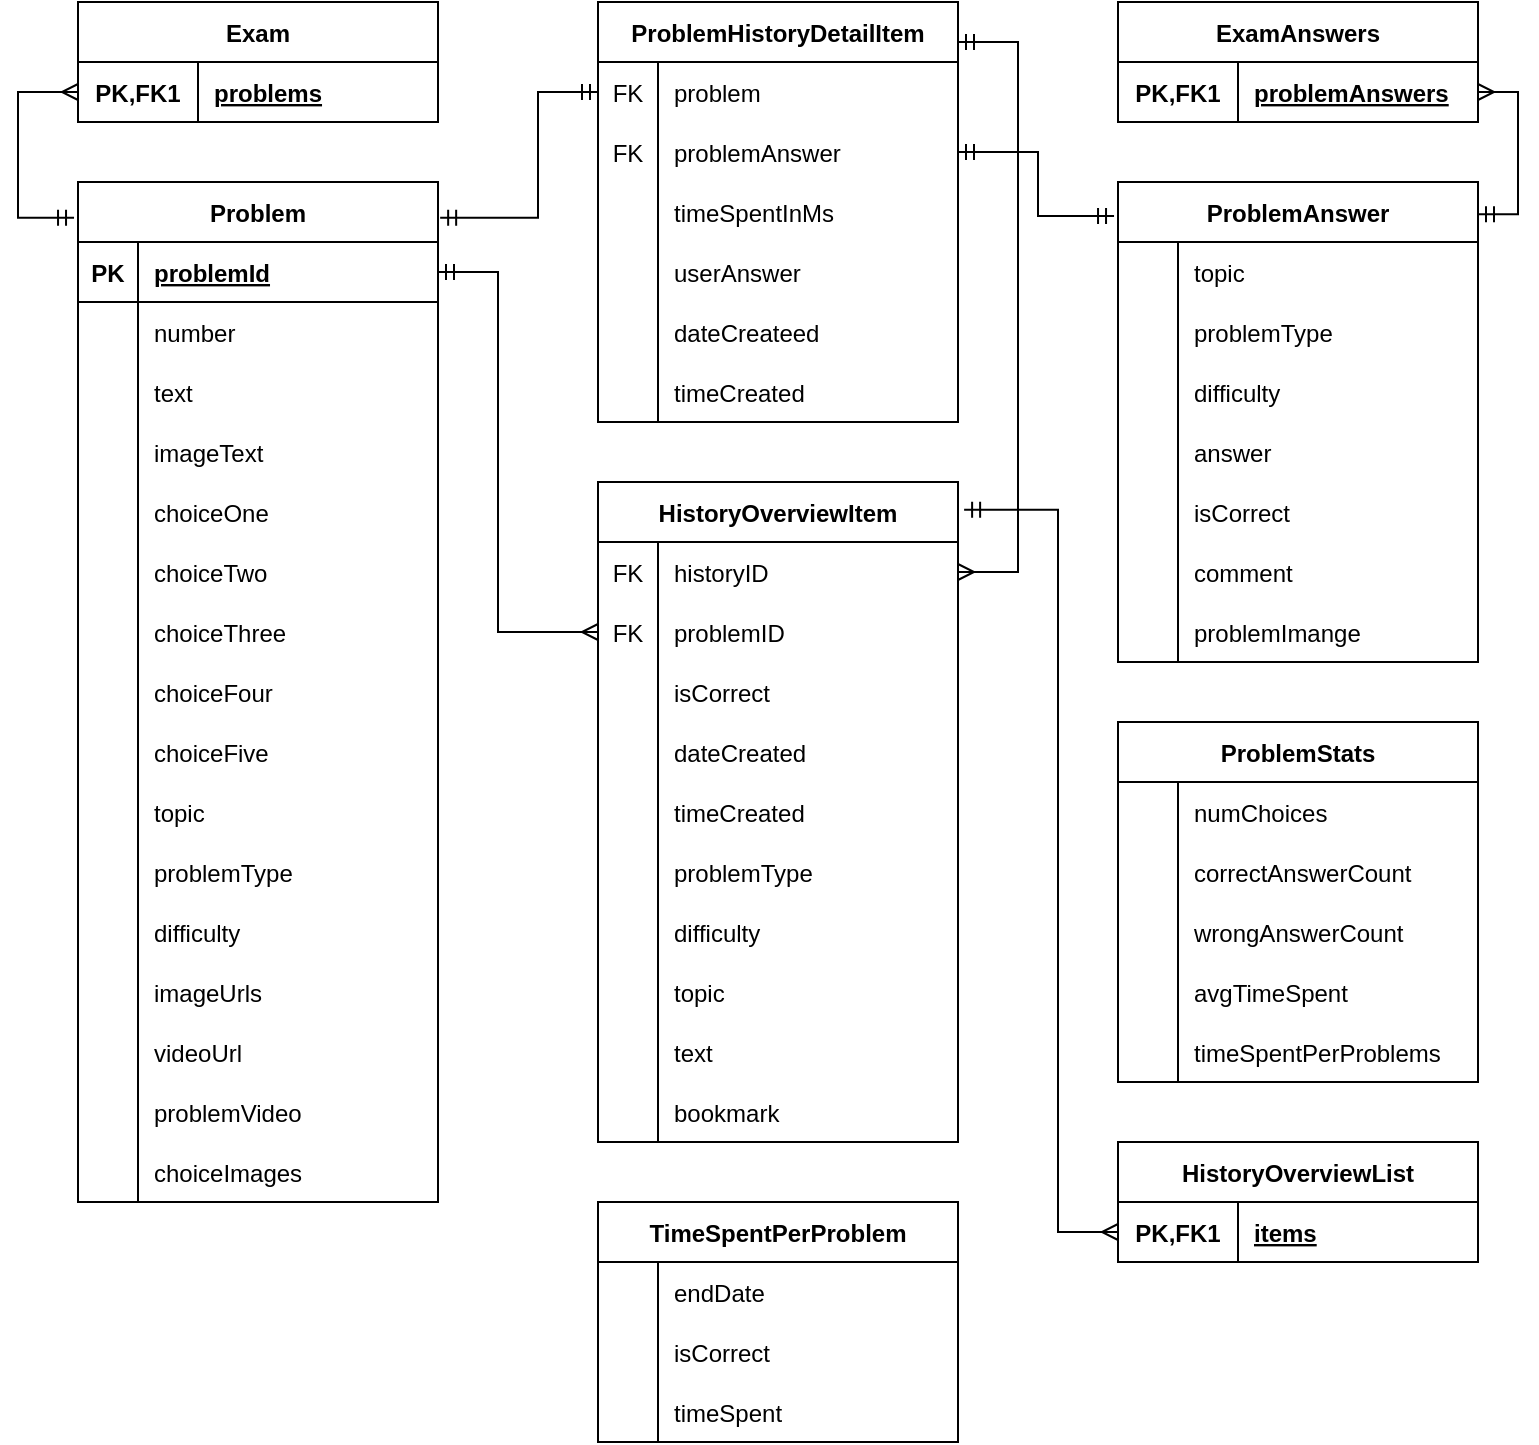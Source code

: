 <mxfile version="20.7.4" type="github">
  <diagram id="WOfIMTor4ZnUKh2xCmp5" name="Page-1">
    <mxGraphModel dx="1434" dy="756" grid="1" gridSize="10" guides="1" tooltips="1" connect="1" arrows="1" fold="1" page="1" pageScale="1" pageWidth="827" pageHeight="1169" math="0" shadow="0">
      <root>
        <mxCell id="0" />
        <mxCell id="1" parent="0" />
        <mxCell id="LJ4x85gsKZ-fCRlQnadV-43" value="Problem" style="shape=table;startSize=30;container=1;collapsible=1;childLayout=tableLayout;fixedRows=1;rowLines=0;fontStyle=1;align=center;resizeLast=1;" parent="1" vertex="1">
          <mxGeometry x="400" y="190" width="180" height="510" as="geometry" />
        </mxCell>
        <mxCell id="LJ4x85gsKZ-fCRlQnadV-44" value="" style="shape=tableRow;horizontal=0;startSize=0;swimlaneHead=0;swimlaneBody=0;fillColor=none;collapsible=0;dropTarget=0;points=[[0,0.5],[1,0.5]];portConstraint=eastwest;top=0;left=0;right=0;bottom=1;" parent="LJ4x85gsKZ-fCRlQnadV-43" vertex="1">
          <mxGeometry y="30" width="180" height="30" as="geometry" />
        </mxCell>
        <mxCell id="LJ4x85gsKZ-fCRlQnadV-45" value="PK" style="shape=partialRectangle;connectable=0;fillColor=none;top=0;left=0;bottom=0;right=0;fontStyle=1;overflow=hidden;" parent="LJ4x85gsKZ-fCRlQnadV-44" vertex="1">
          <mxGeometry width="30" height="30" as="geometry">
            <mxRectangle width="30" height="30" as="alternateBounds" />
          </mxGeometry>
        </mxCell>
        <mxCell id="LJ4x85gsKZ-fCRlQnadV-46" value="problemId" style="shape=partialRectangle;connectable=0;fillColor=none;top=0;left=0;bottom=0;right=0;align=left;spacingLeft=6;fontStyle=5;overflow=hidden;" parent="LJ4x85gsKZ-fCRlQnadV-44" vertex="1">
          <mxGeometry x="30" width="150" height="30" as="geometry">
            <mxRectangle width="150" height="30" as="alternateBounds" />
          </mxGeometry>
        </mxCell>
        <mxCell id="LJ4x85gsKZ-fCRlQnadV-47" value="" style="shape=tableRow;horizontal=0;startSize=0;swimlaneHead=0;swimlaneBody=0;fillColor=none;collapsible=0;dropTarget=0;points=[[0,0.5],[1,0.5]];portConstraint=eastwest;top=0;left=0;right=0;bottom=0;" parent="LJ4x85gsKZ-fCRlQnadV-43" vertex="1">
          <mxGeometry y="60" width="180" height="30" as="geometry" />
        </mxCell>
        <mxCell id="LJ4x85gsKZ-fCRlQnadV-48" value="" style="shape=partialRectangle;connectable=0;fillColor=none;top=0;left=0;bottom=0;right=0;editable=1;overflow=hidden;" parent="LJ4x85gsKZ-fCRlQnadV-47" vertex="1">
          <mxGeometry width="30" height="30" as="geometry">
            <mxRectangle width="30" height="30" as="alternateBounds" />
          </mxGeometry>
        </mxCell>
        <mxCell id="LJ4x85gsKZ-fCRlQnadV-49" value="number" style="shape=partialRectangle;connectable=0;fillColor=none;top=0;left=0;bottom=0;right=0;align=left;spacingLeft=6;overflow=hidden;" parent="LJ4x85gsKZ-fCRlQnadV-47" vertex="1">
          <mxGeometry x="30" width="150" height="30" as="geometry">
            <mxRectangle width="150" height="30" as="alternateBounds" />
          </mxGeometry>
        </mxCell>
        <mxCell id="LJ4x85gsKZ-fCRlQnadV-50" value="" style="shape=tableRow;horizontal=0;startSize=0;swimlaneHead=0;swimlaneBody=0;fillColor=none;collapsible=0;dropTarget=0;points=[[0,0.5],[1,0.5]];portConstraint=eastwest;top=0;left=0;right=0;bottom=0;" parent="LJ4x85gsKZ-fCRlQnadV-43" vertex="1">
          <mxGeometry y="90" width="180" height="30" as="geometry" />
        </mxCell>
        <mxCell id="LJ4x85gsKZ-fCRlQnadV-51" value="" style="shape=partialRectangle;connectable=0;fillColor=none;top=0;left=0;bottom=0;right=0;editable=1;overflow=hidden;" parent="LJ4x85gsKZ-fCRlQnadV-50" vertex="1">
          <mxGeometry width="30" height="30" as="geometry">
            <mxRectangle width="30" height="30" as="alternateBounds" />
          </mxGeometry>
        </mxCell>
        <mxCell id="LJ4x85gsKZ-fCRlQnadV-52" value="text" style="shape=partialRectangle;connectable=0;fillColor=none;top=0;left=0;bottom=0;right=0;align=left;spacingLeft=6;overflow=hidden;" parent="LJ4x85gsKZ-fCRlQnadV-50" vertex="1">
          <mxGeometry x="30" width="150" height="30" as="geometry">
            <mxRectangle width="150" height="30" as="alternateBounds" />
          </mxGeometry>
        </mxCell>
        <mxCell id="LJ4x85gsKZ-fCRlQnadV-53" value="" style="shape=tableRow;horizontal=0;startSize=0;swimlaneHead=0;swimlaneBody=0;fillColor=none;collapsible=0;dropTarget=0;points=[[0,0.5],[1,0.5]];portConstraint=eastwest;top=0;left=0;right=0;bottom=0;" parent="LJ4x85gsKZ-fCRlQnadV-43" vertex="1">
          <mxGeometry y="120" width="180" height="30" as="geometry" />
        </mxCell>
        <mxCell id="LJ4x85gsKZ-fCRlQnadV-54" value="" style="shape=partialRectangle;connectable=0;fillColor=none;top=0;left=0;bottom=0;right=0;editable=1;overflow=hidden;" parent="LJ4x85gsKZ-fCRlQnadV-53" vertex="1">
          <mxGeometry width="30" height="30" as="geometry">
            <mxRectangle width="30" height="30" as="alternateBounds" />
          </mxGeometry>
        </mxCell>
        <mxCell id="LJ4x85gsKZ-fCRlQnadV-55" value="imageText" style="shape=partialRectangle;connectable=0;fillColor=none;top=0;left=0;bottom=0;right=0;align=left;spacingLeft=6;overflow=hidden;" parent="LJ4x85gsKZ-fCRlQnadV-53" vertex="1">
          <mxGeometry x="30" width="150" height="30" as="geometry">
            <mxRectangle width="150" height="30" as="alternateBounds" />
          </mxGeometry>
        </mxCell>
        <mxCell id="LJ4x85gsKZ-fCRlQnadV-56" value="" style="shape=tableRow;horizontal=0;startSize=0;swimlaneHead=0;swimlaneBody=0;fillColor=none;collapsible=0;dropTarget=0;points=[[0,0.5],[1,0.5]];portConstraint=eastwest;top=0;left=0;right=0;bottom=0;" parent="LJ4x85gsKZ-fCRlQnadV-43" vertex="1">
          <mxGeometry y="150" width="180" height="30" as="geometry" />
        </mxCell>
        <mxCell id="LJ4x85gsKZ-fCRlQnadV-57" value="" style="shape=partialRectangle;connectable=0;fillColor=none;top=0;left=0;bottom=0;right=0;editable=1;overflow=hidden;" parent="LJ4x85gsKZ-fCRlQnadV-56" vertex="1">
          <mxGeometry width="30" height="30" as="geometry">
            <mxRectangle width="30" height="30" as="alternateBounds" />
          </mxGeometry>
        </mxCell>
        <mxCell id="LJ4x85gsKZ-fCRlQnadV-58" value="choiceOne" style="shape=partialRectangle;connectable=0;fillColor=none;top=0;left=0;bottom=0;right=0;align=left;spacingLeft=6;overflow=hidden;" parent="LJ4x85gsKZ-fCRlQnadV-56" vertex="1">
          <mxGeometry x="30" width="150" height="30" as="geometry">
            <mxRectangle width="150" height="30" as="alternateBounds" />
          </mxGeometry>
        </mxCell>
        <mxCell id="LJ4x85gsKZ-fCRlQnadV-59" value="" style="shape=tableRow;horizontal=0;startSize=0;swimlaneHead=0;swimlaneBody=0;fillColor=none;collapsible=0;dropTarget=0;points=[[0,0.5],[1,0.5]];portConstraint=eastwest;top=0;left=0;right=0;bottom=0;" parent="LJ4x85gsKZ-fCRlQnadV-43" vertex="1">
          <mxGeometry y="180" width="180" height="30" as="geometry" />
        </mxCell>
        <mxCell id="LJ4x85gsKZ-fCRlQnadV-60" value="" style="shape=partialRectangle;connectable=0;fillColor=none;top=0;left=0;bottom=0;right=0;editable=1;overflow=hidden;" parent="LJ4x85gsKZ-fCRlQnadV-59" vertex="1">
          <mxGeometry width="30" height="30" as="geometry">
            <mxRectangle width="30" height="30" as="alternateBounds" />
          </mxGeometry>
        </mxCell>
        <mxCell id="LJ4x85gsKZ-fCRlQnadV-61" value="choiceTwo" style="shape=partialRectangle;connectable=0;fillColor=none;top=0;left=0;bottom=0;right=0;align=left;spacingLeft=6;overflow=hidden;" parent="LJ4x85gsKZ-fCRlQnadV-59" vertex="1">
          <mxGeometry x="30" width="150" height="30" as="geometry">
            <mxRectangle width="150" height="30" as="alternateBounds" />
          </mxGeometry>
        </mxCell>
        <mxCell id="LJ4x85gsKZ-fCRlQnadV-62" value="" style="shape=tableRow;horizontal=0;startSize=0;swimlaneHead=0;swimlaneBody=0;fillColor=none;collapsible=0;dropTarget=0;points=[[0,0.5],[1,0.5]];portConstraint=eastwest;top=0;left=0;right=0;bottom=0;" parent="LJ4x85gsKZ-fCRlQnadV-43" vertex="1">
          <mxGeometry y="210" width="180" height="30" as="geometry" />
        </mxCell>
        <mxCell id="LJ4x85gsKZ-fCRlQnadV-63" value="" style="shape=partialRectangle;connectable=0;fillColor=none;top=0;left=0;bottom=0;right=0;editable=1;overflow=hidden;" parent="LJ4x85gsKZ-fCRlQnadV-62" vertex="1">
          <mxGeometry width="30" height="30" as="geometry">
            <mxRectangle width="30" height="30" as="alternateBounds" />
          </mxGeometry>
        </mxCell>
        <mxCell id="LJ4x85gsKZ-fCRlQnadV-64" value="choiceThree" style="shape=partialRectangle;connectable=0;fillColor=none;top=0;left=0;bottom=0;right=0;align=left;spacingLeft=6;overflow=hidden;" parent="LJ4x85gsKZ-fCRlQnadV-62" vertex="1">
          <mxGeometry x="30" width="150" height="30" as="geometry">
            <mxRectangle width="150" height="30" as="alternateBounds" />
          </mxGeometry>
        </mxCell>
        <mxCell id="LJ4x85gsKZ-fCRlQnadV-65" value="" style="shape=tableRow;horizontal=0;startSize=0;swimlaneHead=0;swimlaneBody=0;fillColor=none;collapsible=0;dropTarget=0;points=[[0,0.5],[1,0.5]];portConstraint=eastwest;top=0;left=0;right=0;bottom=0;" parent="LJ4x85gsKZ-fCRlQnadV-43" vertex="1">
          <mxGeometry y="240" width="180" height="30" as="geometry" />
        </mxCell>
        <mxCell id="LJ4x85gsKZ-fCRlQnadV-66" value="" style="shape=partialRectangle;connectable=0;fillColor=none;top=0;left=0;bottom=0;right=0;editable=1;overflow=hidden;" parent="LJ4x85gsKZ-fCRlQnadV-65" vertex="1">
          <mxGeometry width="30" height="30" as="geometry">
            <mxRectangle width="30" height="30" as="alternateBounds" />
          </mxGeometry>
        </mxCell>
        <mxCell id="LJ4x85gsKZ-fCRlQnadV-67" value="choiceFour" style="shape=partialRectangle;connectable=0;fillColor=none;top=0;left=0;bottom=0;right=0;align=left;spacingLeft=6;overflow=hidden;" parent="LJ4x85gsKZ-fCRlQnadV-65" vertex="1">
          <mxGeometry x="30" width="150" height="30" as="geometry">
            <mxRectangle width="150" height="30" as="alternateBounds" />
          </mxGeometry>
        </mxCell>
        <mxCell id="LJ4x85gsKZ-fCRlQnadV-68" value="" style="shape=tableRow;horizontal=0;startSize=0;swimlaneHead=0;swimlaneBody=0;fillColor=none;collapsible=0;dropTarget=0;points=[[0,0.5],[1,0.5]];portConstraint=eastwest;top=0;left=0;right=0;bottom=0;" parent="LJ4x85gsKZ-fCRlQnadV-43" vertex="1">
          <mxGeometry y="270" width="180" height="30" as="geometry" />
        </mxCell>
        <mxCell id="LJ4x85gsKZ-fCRlQnadV-69" value="" style="shape=partialRectangle;connectable=0;fillColor=none;top=0;left=0;bottom=0;right=0;editable=1;overflow=hidden;" parent="LJ4x85gsKZ-fCRlQnadV-68" vertex="1">
          <mxGeometry width="30" height="30" as="geometry">
            <mxRectangle width="30" height="30" as="alternateBounds" />
          </mxGeometry>
        </mxCell>
        <mxCell id="LJ4x85gsKZ-fCRlQnadV-70" value="choiceFive" style="shape=partialRectangle;connectable=0;fillColor=none;top=0;left=0;bottom=0;right=0;align=left;spacingLeft=6;overflow=hidden;" parent="LJ4x85gsKZ-fCRlQnadV-68" vertex="1">
          <mxGeometry x="30" width="150" height="30" as="geometry">
            <mxRectangle width="150" height="30" as="alternateBounds" />
          </mxGeometry>
        </mxCell>
        <mxCell id="LJ4x85gsKZ-fCRlQnadV-71" value="" style="shape=tableRow;horizontal=0;startSize=0;swimlaneHead=0;swimlaneBody=0;fillColor=none;collapsible=0;dropTarget=0;points=[[0,0.5],[1,0.5]];portConstraint=eastwest;top=0;left=0;right=0;bottom=0;" parent="LJ4x85gsKZ-fCRlQnadV-43" vertex="1">
          <mxGeometry y="300" width="180" height="30" as="geometry" />
        </mxCell>
        <mxCell id="LJ4x85gsKZ-fCRlQnadV-72" value="" style="shape=partialRectangle;connectable=0;fillColor=none;top=0;left=0;bottom=0;right=0;editable=1;overflow=hidden;" parent="LJ4x85gsKZ-fCRlQnadV-71" vertex="1">
          <mxGeometry width="30" height="30" as="geometry">
            <mxRectangle width="30" height="30" as="alternateBounds" />
          </mxGeometry>
        </mxCell>
        <mxCell id="LJ4x85gsKZ-fCRlQnadV-73" value="topic" style="shape=partialRectangle;connectable=0;fillColor=none;top=0;left=0;bottom=0;right=0;align=left;spacingLeft=6;overflow=hidden;" parent="LJ4x85gsKZ-fCRlQnadV-71" vertex="1">
          <mxGeometry x="30" width="150" height="30" as="geometry">
            <mxRectangle width="150" height="30" as="alternateBounds" />
          </mxGeometry>
        </mxCell>
        <mxCell id="LJ4x85gsKZ-fCRlQnadV-74" value="" style="shape=tableRow;horizontal=0;startSize=0;swimlaneHead=0;swimlaneBody=0;fillColor=none;collapsible=0;dropTarget=0;points=[[0,0.5],[1,0.5]];portConstraint=eastwest;top=0;left=0;right=0;bottom=0;" parent="LJ4x85gsKZ-fCRlQnadV-43" vertex="1">
          <mxGeometry y="330" width="180" height="30" as="geometry" />
        </mxCell>
        <mxCell id="LJ4x85gsKZ-fCRlQnadV-75" value="" style="shape=partialRectangle;connectable=0;fillColor=none;top=0;left=0;bottom=0;right=0;editable=1;overflow=hidden;" parent="LJ4x85gsKZ-fCRlQnadV-74" vertex="1">
          <mxGeometry width="30" height="30" as="geometry">
            <mxRectangle width="30" height="30" as="alternateBounds" />
          </mxGeometry>
        </mxCell>
        <mxCell id="LJ4x85gsKZ-fCRlQnadV-76" value="problemType" style="shape=partialRectangle;connectable=0;fillColor=none;top=0;left=0;bottom=0;right=0;align=left;spacingLeft=6;overflow=hidden;" parent="LJ4x85gsKZ-fCRlQnadV-74" vertex="1">
          <mxGeometry x="30" width="150" height="30" as="geometry">
            <mxRectangle width="150" height="30" as="alternateBounds" />
          </mxGeometry>
        </mxCell>
        <mxCell id="LJ4x85gsKZ-fCRlQnadV-77" value="" style="shape=tableRow;horizontal=0;startSize=0;swimlaneHead=0;swimlaneBody=0;fillColor=none;collapsible=0;dropTarget=0;points=[[0,0.5],[1,0.5]];portConstraint=eastwest;top=0;left=0;right=0;bottom=0;" parent="LJ4x85gsKZ-fCRlQnadV-43" vertex="1">
          <mxGeometry y="360" width="180" height="30" as="geometry" />
        </mxCell>
        <mxCell id="LJ4x85gsKZ-fCRlQnadV-78" value="" style="shape=partialRectangle;connectable=0;fillColor=none;top=0;left=0;bottom=0;right=0;editable=1;overflow=hidden;" parent="LJ4x85gsKZ-fCRlQnadV-77" vertex="1">
          <mxGeometry width="30" height="30" as="geometry">
            <mxRectangle width="30" height="30" as="alternateBounds" />
          </mxGeometry>
        </mxCell>
        <mxCell id="LJ4x85gsKZ-fCRlQnadV-79" value="difficulty" style="shape=partialRectangle;connectable=0;fillColor=none;top=0;left=0;bottom=0;right=0;align=left;spacingLeft=6;overflow=hidden;" parent="LJ4x85gsKZ-fCRlQnadV-77" vertex="1">
          <mxGeometry x="30" width="150" height="30" as="geometry">
            <mxRectangle width="150" height="30" as="alternateBounds" />
          </mxGeometry>
        </mxCell>
        <mxCell id="LJ4x85gsKZ-fCRlQnadV-80" value="" style="shape=tableRow;horizontal=0;startSize=0;swimlaneHead=0;swimlaneBody=0;fillColor=none;collapsible=0;dropTarget=0;points=[[0,0.5],[1,0.5]];portConstraint=eastwest;top=0;left=0;right=0;bottom=0;" parent="LJ4x85gsKZ-fCRlQnadV-43" vertex="1">
          <mxGeometry y="390" width="180" height="30" as="geometry" />
        </mxCell>
        <mxCell id="LJ4x85gsKZ-fCRlQnadV-81" value="" style="shape=partialRectangle;connectable=0;fillColor=none;top=0;left=0;bottom=0;right=0;editable=1;overflow=hidden;" parent="LJ4x85gsKZ-fCRlQnadV-80" vertex="1">
          <mxGeometry width="30" height="30" as="geometry">
            <mxRectangle width="30" height="30" as="alternateBounds" />
          </mxGeometry>
        </mxCell>
        <mxCell id="LJ4x85gsKZ-fCRlQnadV-82" value="imageUrls" style="shape=partialRectangle;connectable=0;fillColor=none;top=0;left=0;bottom=0;right=0;align=left;spacingLeft=6;overflow=hidden;" parent="LJ4x85gsKZ-fCRlQnadV-80" vertex="1">
          <mxGeometry x="30" width="150" height="30" as="geometry">
            <mxRectangle width="150" height="30" as="alternateBounds" />
          </mxGeometry>
        </mxCell>
        <mxCell id="LJ4x85gsKZ-fCRlQnadV-83" value="" style="shape=tableRow;horizontal=0;startSize=0;swimlaneHead=0;swimlaneBody=0;fillColor=none;collapsible=0;dropTarget=0;points=[[0,0.5],[1,0.5]];portConstraint=eastwest;top=0;left=0;right=0;bottom=0;" parent="LJ4x85gsKZ-fCRlQnadV-43" vertex="1">
          <mxGeometry y="420" width="180" height="30" as="geometry" />
        </mxCell>
        <mxCell id="LJ4x85gsKZ-fCRlQnadV-84" value="" style="shape=partialRectangle;connectable=0;fillColor=none;top=0;left=0;bottom=0;right=0;editable=1;overflow=hidden;" parent="LJ4x85gsKZ-fCRlQnadV-83" vertex="1">
          <mxGeometry width="30" height="30" as="geometry">
            <mxRectangle width="30" height="30" as="alternateBounds" />
          </mxGeometry>
        </mxCell>
        <mxCell id="LJ4x85gsKZ-fCRlQnadV-85" value="videoUrl" style="shape=partialRectangle;connectable=0;fillColor=none;top=0;left=0;bottom=0;right=0;align=left;spacingLeft=6;overflow=hidden;" parent="LJ4x85gsKZ-fCRlQnadV-83" vertex="1">
          <mxGeometry x="30" width="150" height="30" as="geometry">
            <mxRectangle width="150" height="30" as="alternateBounds" />
          </mxGeometry>
        </mxCell>
        <mxCell id="LJ4x85gsKZ-fCRlQnadV-86" value="" style="shape=tableRow;horizontal=0;startSize=0;swimlaneHead=0;swimlaneBody=0;fillColor=none;collapsible=0;dropTarget=0;points=[[0,0.5],[1,0.5]];portConstraint=eastwest;top=0;left=0;right=0;bottom=0;" parent="LJ4x85gsKZ-fCRlQnadV-43" vertex="1">
          <mxGeometry y="450" width="180" height="30" as="geometry" />
        </mxCell>
        <mxCell id="LJ4x85gsKZ-fCRlQnadV-87" value="" style="shape=partialRectangle;connectable=0;fillColor=none;top=0;left=0;bottom=0;right=0;editable=1;overflow=hidden;" parent="LJ4x85gsKZ-fCRlQnadV-86" vertex="1">
          <mxGeometry width="30" height="30" as="geometry">
            <mxRectangle width="30" height="30" as="alternateBounds" />
          </mxGeometry>
        </mxCell>
        <mxCell id="LJ4x85gsKZ-fCRlQnadV-88" value="problemVideo" style="shape=partialRectangle;connectable=0;fillColor=none;top=0;left=0;bottom=0;right=0;align=left;spacingLeft=6;overflow=hidden;" parent="LJ4x85gsKZ-fCRlQnadV-86" vertex="1">
          <mxGeometry x="30" width="150" height="30" as="geometry">
            <mxRectangle width="150" height="30" as="alternateBounds" />
          </mxGeometry>
        </mxCell>
        <mxCell id="LJ4x85gsKZ-fCRlQnadV-89" value="" style="shape=tableRow;horizontal=0;startSize=0;swimlaneHead=0;swimlaneBody=0;fillColor=none;collapsible=0;dropTarget=0;points=[[0,0.5],[1,0.5]];portConstraint=eastwest;top=0;left=0;right=0;bottom=0;" parent="LJ4x85gsKZ-fCRlQnadV-43" vertex="1">
          <mxGeometry y="480" width="180" height="30" as="geometry" />
        </mxCell>
        <mxCell id="LJ4x85gsKZ-fCRlQnadV-90" value="" style="shape=partialRectangle;connectable=0;fillColor=none;top=0;left=0;bottom=0;right=0;editable=1;overflow=hidden;" parent="LJ4x85gsKZ-fCRlQnadV-89" vertex="1">
          <mxGeometry width="30" height="30" as="geometry">
            <mxRectangle width="30" height="30" as="alternateBounds" />
          </mxGeometry>
        </mxCell>
        <mxCell id="LJ4x85gsKZ-fCRlQnadV-91" value="choiceImages" style="shape=partialRectangle;connectable=0;fillColor=none;top=0;left=0;bottom=0;right=0;align=left;spacingLeft=6;overflow=hidden;" parent="LJ4x85gsKZ-fCRlQnadV-89" vertex="1">
          <mxGeometry x="30" width="150" height="30" as="geometry">
            <mxRectangle width="150" height="30" as="alternateBounds" />
          </mxGeometry>
        </mxCell>
        <mxCell id="LJ4x85gsKZ-fCRlQnadV-114" value="Exam" style="shape=table;startSize=30;container=1;collapsible=1;childLayout=tableLayout;fixedRows=1;rowLines=0;fontStyle=1;align=center;resizeLast=1;" parent="1" vertex="1">
          <mxGeometry x="400" y="100" width="180" height="60" as="geometry" />
        </mxCell>
        <mxCell id="LJ4x85gsKZ-fCRlQnadV-115" value="" style="shape=tableRow;horizontal=0;startSize=0;swimlaneHead=0;swimlaneBody=0;fillColor=none;collapsible=0;dropTarget=0;points=[[0,0.5],[1,0.5]];portConstraint=eastwest;top=0;left=0;right=0;bottom=0;" parent="LJ4x85gsKZ-fCRlQnadV-114" vertex="1">
          <mxGeometry y="30" width="180" height="30" as="geometry" />
        </mxCell>
        <mxCell id="LJ4x85gsKZ-fCRlQnadV-116" value="PK,FK1" style="shape=partialRectangle;connectable=0;fillColor=none;top=0;left=0;bottom=0;right=0;fontStyle=1;overflow=hidden;" parent="LJ4x85gsKZ-fCRlQnadV-115" vertex="1">
          <mxGeometry width="60" height="30" as="geometry">
            <mxRectangle width="60" height="30" as="alternateBounds" />
          </mxGeometry>
        </mxCell>
        <mxCell id="LJ4x85gsKZ-fCRlQnadV-117" value="problems" style="shape=partialRectangle;connectable=0;fillColor=none;top=0;left=0;bottom=0;right=0;align=left;spacingLeft=6;fontStyle=5;overflow=hidden;" parent="LJ4x85gsKZ-fCRlQnadV-115" vertex="1">
          <mxGeometry x="60" width="120" height="30" as="geometry">
            <mxRectangle width="120" height="30" as="alternateBounds" />
          </mxGeometry>
        </mxCell>
        <mxCell id="LJ4x85gsKZ-fCRlQnadV-127" value="ProblemHistoryDetailItem" style="shape=table;startSize=30;container=1;collapsible=1;childLayout=tableLayout;fixedRows=1;rowLines=0;fontStyle=1;align=center;resizeLast=1;" parent="1" vertex="1">
          <mxGeometry x="660" y="100" width="180" height="210" as="geometry" />
        </mxCell>
        <mxCell id="LJ4x85gsKZ-fCRlQnadV-128" value="" style="shape=tableRow;horizontal=0;startSize=0;swimlaneHead=0;swimlaneBody=0;fillColor=none;collapsible=0;dropTarget=0;points=[[0,0.5],[1,0.5]];portConstraint=eastwest;top=0;left=0;right=0;bottom=0;" parent="LJ4x85gsKZ-fCRlQnadV-127" vertex="1">
          <mxGeometry y="30" width="180" height="30" as="geometry" />
        </mxCell>
        <mxCell id="LJ4x85gsKZ-fCRlQnadV-129" value="FK" style="shape=partialRectangle;connectable=0;fillColor=none;top=0;left=0;bottom=0;right=0;editable=1;overflow=hidden;" parent="LJ4x85gsKZ-fCRlQnadV-128" vertex="1">
          <mxGeometry width="30" height="30" as="geometry">
            <mxRectangle width="30" height="30" as="alternateBounds" />
          </mxGeometry>
        </mxCell>
        <mxCell id="LJ4x85gsKZ-fCRlQnadV-130" value="problem" style="shape=partialRectangle;connectable=0;fillColor=none;top=0;left=0;bottom=0;right=0;align=left;spacingLeft=6;overflow=hidden;" parent="LJ4x85gsKZ-fCRlQnadV-128" vertex="1">
          <mxGeometry x="30" width="150" height="30" as="geometry">
            <mxRectangle width="150" height="30" as="alternateBounds" />
          </mxGeometry>
        </mxCell>
        <mxCell id="LJ4x85gsKZ-fCRlQnadV-131" value="" style="shape=tableRow;horizontal=0;startSize=0;swimlaneHead=0;swimlaneBody=0;fillColor=none;collapsible=0;dropTarget=0;points=[[0,0.5],[1,0.5]];portConstraint=eastwest;top=0;left=0;right=0;bottom=0;" parent="LJ4x85gsKZ-fCRlQnadV-127" vertex="1">
          <mxGeometry y="60" width="180" height="30" as="geometry" />
        </mxCell>
        <mxCell id="LJ4x85gsKZ-fCRlQnadV-132" value="FK" style="shape=partialRectangle;connectable=0;fillColor=none;top=0;left=0;bottom=0;right=0;editable=1;overflow=hidden;" parent="LJ4x85gsKZ-fCRlQnadV-131" vertex="1">
          <mxGeometry width="30" height="30" as="geometry">
            <mxRectangle width="30" height="30" as="alternateBounds" />
          </mxGeometry>
        </mxCell>
        <mxCell id="LJ4x85gsKZ-fCRlQnadV-133" value="problemAnswer" style="shape=partialRectangle;connectable=0;fillColor=none;top=0;left=0;bottom=0;right=0;align=left;spacingLeft=6;overflow=hidden;" parent="LJ4x85gsKZ-fCRlQnadV-131" vertex="1">
          <mxGeometry x="30" width="150" height="30" as="geometry">
            <mxRectangle width="150" height="30" as="alternateBounds" />
          </mxGeometry>
        </mxCell>
        <mxCell id="LJ4x85gsKZ-fCRlQnadV-134" value="" style="shape=tableRow;horizontal=0;startSize=0;swimlaneHead=0;swimlaneBody=0;fillColor=none;collapsible=0;dropTarget=0;points=[[0,0.5],[1,0.5]];portConstraint=eastwest;top=0;left=0;right=0;bottom=0;" parent="LJ4x85gsKZ-fCRlQnadV-127" vertex="1">
          <mxGeometry y="90" width="180" height="30" as="geometry" />
        </mxCell>
        <mxCell id="LJ4x85gsKZ-fCRlQnadV-135" value="" style="shape=partialRectangle;connectable=0;fillColor=none;top=0;left=0;bottom=0;right=0;editable=1;overflow=hidden;" parent="LJ4x85gsKZ-fCRlQnadV-134" vertex="1">
          <mxGeometry width="30" height="30" as="geometry">
            <mxRectangle width="30" height="30" as="alternateBounds" />
          </mxGeometry>
        </mxCell>
        <mxCell id="LJ4x85gsKZ-fCRlQnadV-136" value="timeSpentInMs" style="shape=partialRectangle;connectable=0;fillColor=none;top=0;left=0;bottom=0;right=0;align=left;spacingLeft=6;overflow=hidden;" parent="LJ4x85gsKZ-fCRlQnadV-134" vertex="1">
          <mxGeometry x="30" width="150" height="30" as="geometry">
            <mxRectangle width="150" height="30" as="alternateBounds" />
          </mxGeometry>
        </mxCell>
        <mxCell id="LJ4x85gsKZ-fCRlQnadV-137" value="" style="shape=tableRow;horizontal=0;startSize=0;swimlaneHead=0;swimlaneBody=0;fillColor=none;collapsible=0;dropTarget=0;points=[[0,0.5],[1,0.5]];portConstraint=eastwest;top=0;left=0;right=0;bottom=0;" parent="LJ4x85gsKZ-fCRlQnadV-127" vertex="1">
          <mxGeometry y="120" width="180" height="30" as="geometry" />
        </mxCell>
        <mxCell id="LJ4x85gsKZ-fCRlQnadV-138" value="" style="shape=partialRectangle;connectable=0;fillColor=none;top=0;left=0;bottom=0;right=0;editable=1;overflow=hidden;" parent="LJ4x85gsKZ-fCRlQnadV-137" vertex="1">
          <mxGeometry width="30" height="30" as="geometry">
            <mxRectangle width="30" height="30" as="alternateBounds" />
          </mxGeometry>
        </mxCell>
        <mxCell id="LJ4x85gsKZ-fCRlQnadV-139" value="userAnswer" style="shape=partialRectangle;connectable=0;fillColor=none;top=0;left=0;bottom=0;right=0;align=left;spacingLeft=6;overflow=hidden;" parent="LJ4x85gsKZ-fCRlQnadV-137" vertex="1">
          <mxGeometry x="30" width="150" height="30" as="geometry">
            <mxRectangle width="150" height="30" as="alternateBounds" />
          </mxGeometry>
        </mxCell>
        <mxCell id="LJ4x85gsKZ-fCRlQnadV-140" value="" style="shape=tableRow;horizontal=0;startSize=0;swimlaneHead=0;swimlaneBody=0;fillColor=none;collapsible=0;dropTarget=0;points=[[0,0.5],[1,0.5]];portConstraint=eastwest;top=0;left=0;right=0;bottom=0;" parent="LJ4x85gsKZ-fCRlQnadV-127" vertex="1">
          <mxGeometry y="150" width="180" height="30" as="geometry" />
        </mxCell>
        <mxCell id="LJ4x85gsKZ-fCRlQnadV-141" value="" style="shape=partialRectangle;connectable=0;fillColor=none;top=0;left=0;bottom=0;right=0;editable=1;overflow=hidden;" parent="LJ4x85gsKZ-fCRlQnadV-140" vertex="1">
          <mxGeometry width="30" height="30" as="geometry">
            <mxRectangle width="30" height="30" as="alternateBounds" />
          </mxGeometry>
        </mxCell>
        <mxCell id="LJ4x85gsKZ-fCRlQnadV-142" value="dateCreateed" style="shape=partialRectangle;connectable=0;fillColor=none;top=0;left=0;bottom=0;right=0;align=left;spacingLeft=6;overflow=hidden;" parent="LJ4x85gsKZ-fCRlQnadV-140" vertex="1">
          <mxGeometry x="30" width="150" height="30" as="geometry">
            <mxRectangle width="150" height="30" as="alternateBounds" />
          </mxGeometry>
        </mxCell>
        <mxCell id="LJ4x85gsKZ-fCRlQnadV-143" value="" style="shape=tableRow;horizontal=0;startSize=0;swimlaneHead=0;swimlaneBody=0;fillColor=none;collapsible=0;dropTarget=0;points=[[0,0.5],[1,0.5]];portConstraint=eastwest;top=0;left=0;right=0;bottom=0;" parent="LJ4x85gsKZ-fCRlQnadV-127" vertex="1">
          <mxGeometry y="180" width="180" height="30" as="geometry" />
        </mxCell>
        <mxCell id="LJ4x85gsKZ-fCRlQnadV-144" value="" style="shape=partialRectangle;connectable=0;fillColor=none;top=0;left=0;bottom=0;right=0;editable=1;overflow=hidden;" parent="LJ4x85gsKZ-fCRlQnadV-143" vertex="1">
          <mxGeometry width="30" height="30" as="geometry">
            <mxRectangle width="30" height="30" as="alternateBounds" />
          </mxGeometry>
        </mxCell>
        <mxCell id="LJ4x85gsKZ-fCRlQnadV-145" value="timeCreated" style="shape=partialRectangle;connectable=0;fillColor=none;top=0;left=0;bottom=0;right=0;align=left;spacingLeft=6;overflow=hidden;" parent="LJ4x85gsKZ-fCRlQnadV-143" vertex="1">
          <mxGeometry x="30" width="150" height="30" as="geometry">
            <mxRectangle width="150" height="30" as="alternateBounds" />
          </mxGeometry>
        </mxCell>
        <mxCell id="LJ4x85gsKZ-fCRlQnadV-146" value="HistoryOverviewItem" style="shape=table;startSize=30;container=1;collapsible=1;childLayout=tableLayout;fixedRows=1;rowLines=0;fontStyle=1;align=center;resizeLast=1;" parent="1" vertex="1">
          <mxGeometry x="660" y="340" width="180" height="330" as="geometry" />
        </mxCell>
        <mxCell id="LJ4x85gsKZ-fCRlQnadV-147" value="" style="shape=tableRow;horizontal=0;startSize=0;swimlaneHead=0;swimlaneBody=0;fillColor=none;collapsible=0;dropTarget=0;points=[[0,0.5],[1,0.5]];portConstraint=eastwest;top=0;left=0;right=0;bottom=0;" parent="LJ4x85gsKZ-fCRlQnadV-146" vertex="1">
          <mxGeometry y="30" width="180" height="30" as="geometry" />
        </mxCell>
        <mxCell id="LJ4x85gsKZ-fCRlQnadV-148" value="FK" style="shape=partialRectangle;connectable=0;fillColor=none;top=0;left=0;bottom=0;right=0;editable=1;overflow=hidden;" parent="LJ4x85gsKZ-fCRlQnadV-147" vertex="1">
          <mxGeometry width="30" height="30" as="geometry">
            <mxRectangle width="30" height="30" as="alternateBounds" />
          </mxGeometry>
        </mxCell>
        <mxCell id="LJ4x85gsKZ-fCRlQnadV-149" value="historyID" style="shape=partialRectangle;connectable=0;fillColor=none;top=0;left=0;bottom=0;right=0;align=left;spacingLeft=6;overflow=hidden;" parent="LJ4x85gsKZ-fCRlQnadV-147" vertex="1">
          <mxGeometry x="30" width="150" height="30" as="geometry">
            <mxRectangle width="150" height="30" as="alternateBounds" />
          </mxGeometry>
        </mxCell>
        <mxCell id="LJ4x85gsKZ-fCRlQnadV-150" value="" style="shape=tableRow;horizontal=0;startSize=0;swimlaneHead=0;swimlaneBody=0;fillColor=none;collapsible=0;dropTarget=0;points=[[0,0.5],[1,0.5]];portConstraint=eastwest;top=0;left=0;right=0;bottom=0;" parent="LJ4x85gsKZ-fCRlQnadV-146" vertex="1">
          <mxGeometry y="60" width="180" height="30" as="geometry" />
        </mxCell>
        <mxCell id="LJ4x85gsKZ-fCRlQnadV-151" value="FK" style="shape=partialRectangle;connectable=0;fillColor=none;top=0;left=0;bottom=0;right=0;editable=1;overflow=hidden;" parent="LJ4x85gsKZ-fCRlQnadV-150" vertex="1">
          <mxGeometry width="30" height="30" as="geometry">
            <mxRectangle width="30" height="30" as="alternateBounds" />
          </mxGeometry>
        </mxCell>
        <mxCell id="LJ4x85gsKZ-fCRlQnadV-152" value="problemID" style="shape=partialRectangle;connectable=0;fillColor=none;top=0;left=0;bottom=0;right=0;align=left;spacingLeft=6;overflow=hidden;" parent="LJ4x85gsKZ-fCRlQnadV-150" vertex="1">
          <mxGeometry x="30" width="150" height="30" as="geometry">
            <mxRectangle width="150" height="30" as="alternateBounds" />
          </mxGeometry>
        </mxCell>
        <mxCell id="LJ4x85gsKZ-fCRlQnadV-153" value="" style="shape=tableRow;horizontal=0;startSize=0;swimlaneHead=0;swimlaneBody=0;fillColor=none;collapsible=0;dropTarget=0;points=[[0,0.5],[1,0.5]];portConstraint=eastwest;top=0;left=0;right=0;bottom=0;" parent="LJ4x85gsKZ-fCRlQnadV-146" vertex="1">
          <mxGeometry y="90" width="180" height="30" as="geometry" />
        </mxCell>
        <mxCell id="LJ4x85gsKZ-fCRlQnadV-154" value="" style="shape=partialRectangle;connectable=0;fillColor=none;top=0;left=0;bottom=0;right=0;editable=1;overflow=hidden;" parent="LJ4x85gsKZ-fCRlQnadV-153" vertex="1">
          <mxGeometry width="30" height="30" as="geometry">
            <mxRectangle width="30" height="30" as="alternateBounds" />
          </mxGeometry>
        </mxCell>
        <mxCell id="LJ4x85gsKZ-fCRlQnadV-155" value="isCorrect" style="shape=partialRectangle;connectable=0;fillColor=none;top=0;left=0;bottom=0;right=0;align=left;spacingLeft=6;overflow=hidden;" parent="LJ4x85gsKZ-fCRlQnadV-153" vertex="1">
          <mxGeometry x="30" width="150" height="30" as="geometry">
            <mxRectangle width="150" height="30" as="alternateBounds" />
          </mxGeometry>
        </mxCell>
        <mxCell id="LJ4x85gsKZ-fCRlQnadV-156" value="" style="shape=tableRow;horizontal=0;startSize=0;swimlaneHead=0;swimlaneBody=0;fillColor=none;collapsible=0;dropTarget=0;points=[[0,0.5],[1,0.5]];portConstraint=eastwest;top=0;left=0;right=0;bottom=0;" parent="LJ4x85gsKZ-fCRlQnadV-146" vertex="1">
          <mxGeometry y="120" width="180" height="30" as="geometry" />
        </mxCell>
        <mxCell id="LJ4x85gsKZ-fCRlQnadV-157" value="" style="shape=partialRectangle;connectable=0;fillColor=none;top=0;left=0;bottom=0;right=0;editable=1;overflow=hidden;" parent="LJ4x85gsKZ-fCRlQnadV-156" vertex="1">
          <mxGeometry width="30" height="30" as="geometry">
            <mxRectangle width="30" height="30" as="alternateBounds" />
          </mxGeometry>
        </mxCell>
        <mxCell id="LJ4x85gsKZ-fCRlQnadV-158" value="dateCreated" style="shape=partialRectangle;connectable=0;fillColor=none;top=0;left=0;bottom=0;right=0;align=left;spacingLeft=6;overflow=hidden;" parent="LJ4x85gsKZ-fCRlQnadV-156" vertex="1">
          <mxGeometry x="30" width="150" height="30" as="geometry">
            <mxRectangle width="150" height="30" as="alternateBounds" />
          </mxGeometry>
        </mxCell>
        <mxCell id="LJ4x85gsKZ-fCRlQnadV-162" value="" style="shape=tableRow;horizontal=0;startSize=0;swimlaneHead=0;swimlaneBody=0;fillColor=none;collapsible=0;dropTarget=0;points=[[0,0.5],[1,0.5]];portConstraint=eastwest;top=0;left=0;right=0;bottom=0;" parent="LJ4x85gsKZ-fCRlQnadV-146" vertex="1">
          <mxGeometry y="150" width="180" height="30" as="geometry" />
        </mxCell>
        <mxCell id="LJ4x85gsKZ-fCRlQnadV-163" value="" style="shape=partialRectangle;connectable=0;fillColor=none;top=0;left=0;bottom=0;right=0;editable=1;overflow=hidden;" parent="LJ4x85gsKZ-fCRlQnadV-162" vertex="1">
          <mxGeometry width="30" height="30" as="geometry">
            <mxRectangle width="30" height="30" as="alternateBounds" />
          </mxGeometry>
        </mxCell>
        <mxCell id="LJ4x85gsKZ-fCRlQnadV-164" value="timeCreated" style="shape=partialRectangle;connectable=0;fillColor=none;top=0;left=0;bottom=0;right=0;align=left;spacingLeft=6;overflow=hidden;" parent="LJ4x85gsKZ-fCRlQnadV-162" vertex="1">
          <mxGeometry x="30" width="150" height="30" as="geometry">
            <mxRectangle width="150" height="30" as="alternateBounds" />
          </mxGeometry>
        </mxCell>
        <mxCell id="LJ4x85gsKZ-fCRlQnadV-165" value="" style="shape=tableRow;horizontal=0;startSize=0;swimlaneHead=0;swimlaneBody=0;fillColor=none;collapsible=0;dropTarget=0;points=[[0,0.5],[1,0.5]];portConstraint=eastwest;top=0;left=0;right=0;bottom=0;" parent="LJ4x85gsKZ-fCRlQnadV-146" vertex="1">
          <mxGeometry y="180" width="180" height="30" as="geometry" />
        </mxCell>
        <mxCell id="LJ4x85gsKZ-fCRlQnadV-166" value="" style="shape=partialRectangle;connectable=0;fillColor=none;top=0;left=0;bottom=0;right=0;editable=1;overflow=hidden;" parent="LJ4x85gsKZ-fCRlQnadV-165" vertex="1">
          <mxGeometry width="30" height="30" as="geometry">
            <mxRectangle width="30" height="30" as="alternateBounds" />
          </mxGeometry>
        </mxCell>
        <mxCell id="LJ4x85gsKZ-fCRlQnadV-167" value="problemType" style="shape=partialRectangle;connectable=0;fillColor=none;top=0;left=0;bottom=0;right=0;align=left;spacingLeft=6;overflow=hidden;" parent="LJ4x85gsKZ-fCRlQnadV-165" vertex="1">
          <mxGeometry x="30" width="150" height="30" as="geometry">
            <mxRectangle width="150" height="30" as="alternateBounds" />
          </mxGeometry>
        </mxCell>
        <mxCell id="LJ4x85gsKZ-fCRlQnadV-168" value="" style="shape=tableRow;horizontal=0;startSize=0;swimlaneHead=0;swimlaneBody=0;fillColor=none;collapsible=0;dropTarget=0;points=[[0,0.5],[1,0.5]];portConstraint=eastwest;top=0;left=0;right=0;bottom=0;" parent="LJ4x85gsKZ-fCRlQnadV-146" vertex="1">
          <mxGeometry y="210" width="180" height="30" as="geometry" />
        </mxCell>
        <mxCell id="LJ4x85gsKZ-fCRlQnadV-169" value="" style="shape=partialRectangle;connectable=0;fillColor=none;top=0;left=0;bottom=0;right=0;editable=1;overflow=hidden;" parent="LJ4x85gsKZ-fCRlQnadV-168" vertex="1">
          <mxGeometry width="30" height="30" as="geometry">
            <mxRectangle width="30" height="30" as="alternateBounds" />
          </mxGeometry>
        </mxCell>
        <mxCell id="LJ4x85gsKZ-fCRlQnadV-170" value="difficulty" style="shape=partialRectangle;connectable=0;fillColor=none;top=0;left=0;bottom=0;right=0;align=left;spacingLeft=6;overflow=hidden;" parent="LJ4x85gsKZ-fCRlQnadV-168" vertex="1">
          <mxGeometry x="30" width="150" height="30" as="geometry">
            <mxRectangle width="150" height="30" as="alternateBounds" />
          </mxGeometry>
        </mxCell>
        <mxCell id="LJ4x85gsKZ-fCRlQnadV-171" value="" style="shape=tableRow;horizontal=0;startSize=0;swimlaneHead=0;swimlaneBody=0;fillColor=none;collapsible=0;dropTarget=0;points=[[0,0.5],[1,0.5]];portConstraint=eastwest;top=0;left=0;right=0;bottom=0;" parent="LJ4x85gsKZ-fCRlQnadV-146" vertex="1">
          <mxGeometry y="240" width="180" height="30" as="geometry" />
        </mxCell>
        <mxCell id="LJ4x85gsKZ-fCRlQnadV-172" value="" style="shape=partialRectangle;connectable=0;fillColor=none;top=0;left=0;bottom=0;right=0;editable=1;overflow=hidden;" parent="LJ4x85gsKZ-fCRlQnadV-171" vertex="1">
          <mxGeometry width="30" height="30" as="geometry">
            <mxRectangle width="30" height="30" as="alternateBounds" />
          </mxGeometry>
        </mxCell>
        <mxCell id="LJ4x85gsKZ-fCRlQnadV-173" value="topic" style="shape=partialRectangle;connectable=0;fillColor=none;top=0;left=0;bottom=0;right=0;align=left;spacingLeft=6;overflow=hidden;" parent="LJ4x85gsKZ-fCRlQnadV-171" vertex="1">
          <mxGeometry x="30" width="150" height="30" as="geometry">
            <mxRectangle width="150" height="30" as="alternateBounds" />
          </mxGeometry>
        </mxCell>
        <mxCell id="LJ4x85gsKZ-fCRlQnadV-174" value="" style="shape=tableRow;horizontal=0;startSize=0;swimlaneHead=0;swimlaneBody=0;fillColor=none;collapsible=0;dropTarget=0;points=[[0,0.5],[1,0.5]];portConstraint=eastwest;top=0;left=0;right=0;bottom=0;" parent="LJ4x85gsKZ-fCRlQnadV-146" vertex="1">
          <mxGeometry y="270" width="180" height="30" as="geometry" />
        </mxCell>
        <mxCell id="LJ4x85gsKZ-fCRlQnadV-175" value="" style="shape=partialRectangle;connectable=0;fillColor=none;top=0;left=0;bottom=0;right=0;editable=1;overflow=hidden;" parent="LJ4x85gsKZ-fCRlQnadV-174" vertex="1">
          <mxGeometry width="30" height="30" as="geometry">
            <mxRectangle width="30" height="30" as="alternateBounds" />
          </mxGeometry>
        </mxCell>
        <mxCell id="LJ4x85gsKZ-fCRlQnadV-176" value="text" style="shape=partialRectangle;connectable=0;fillColor=none;top=0;left=0;bottom=0;right=0;align=left;spacingLeft=6;overflow=hidden;" parent="LJ4x85gsKZ-fCRlQnadV-174" vertex="1">
          <mxGeometry x="30" width="150" height="30" as="geometry">
            <mxRectangle width="150" height="30" as="alternateBounds" />
          </mxGeometry>
        </mxCell>
        <mxCell id="LJ4x85gsKZ-fCRlQnadV-177" value="" style="shape=tableRow;horizontal=0;startSize=0;swimlaneHead=0;swimlaneBody=0;fillColor=none;collapsible=0;dropTarget=0;points=[[0,0.5],[1,0.5]];portConstraint=eastwest;top=0;left=0;right=0;bottom=0;" parent="LJ4x85gsKZ-fCRlQnadV-146" vertex="1">
          <mxGeometry y="300" width="180" height="30" as="geometry" />
        </mxCell>
        <mxCell id="LJ4x85gsKZ-fCRlQnadV-178" value="" style="shape=partialRectangle;connectable=0;fillColor=none;top=0;left=0;bottom=0;right=0;editable=1;overflow=hidden;" parent="LJ4x85gsKZ-fCRlQnadV-177" vertex="1">
          <mxGeometry width="30" height="30" as="geometry">
            <mxRectangle width="30" height="30" as="alternateBounds" />
          </mxGeometry>
        </mxCell>
        <mxCell id="LJ4x85gsKZ-fCRlQnadV-179" value="bookmark" style="shape=partialRectangle;connectable=0;fillColor=none;top=0;left=0;bottom=0;right=0;align=left;spacingLeft=6;overflow=hidden;" parent="LJ4x85gsKZ-fCRlQnadV-177" vertex="1">
          <mxGeometry x="30" width="150" height="30" as="geometry">
            <mxRectangle width="150" height="30" as="alternateBounds" />
          </mxGeometry>
        </mxCell>
        <mxCell id="LJ4x85gsKZ-fCRlQnadV-184" value="ProblemAnswer" style="shape=table;startSize=30;container=1;collapsible=1;childLayout=tableLayout;fixedRows=1;rowLines=0;fontStyle=1;align=center;resizeLast=1;" parent="1" vertex="1">
          <mxGeometry x="920" y="190" width="180" height="240" as="geometry" />
        </mxCell>
        <mxCell id="LJ4x85gsKZ-fCRlQnadV-185" value="" style="shape=tableRow;horizontal=0;startSize=0;swimlaneHead=0;swimlaneBody=0;fillColor=none;collapsible=0;dropTarget=0;points=[[0,0.5],[1,0.5]];portConstraint=eastwest;top=0;left=0;right=0;bottom=0;" parent="LJ4x85gsKZ-fCRlQnadV-184" vertex="1">
          <mxGeometry y="30" width="180" height="30" as="geometry" />
        </mxCell>
        <mxCell id="LJ4x85gsKZ-fCRlQnadV-186" value="" style="shape=partialRectangle;connectable=0;fillColor=none;top=0;left=0;bottom=0;right=0;editable=1;overflow=hidden;" parent="LJ4x85gsKZ-fCRlQnadV-185" vertex="1">
          <mxGeometry width="30" height="30" as="geometry">
            <mxRectangle width="30" height="30" as="alternateBounds" />
          </mxGeometry>
        </mxCell>
        <mxCell id="LJ4x85gsKZ-fCRlQnadV-187" value="topic" style="shape=partialRectangle;connectable=0;fillColor=none;top=0;left=0;bottom=0;right=0;align=left;spacingLeft=6;overflow=hidden;" parent="LJ4x85gsKZ-fCRlQnadV-185" vertex="1">
          <mxGeometry x="30" width="150" height="30" as="geometry">
            <mxRectangle width="150" height="30" as="alternateBounds" />
          </mxGeometry>
        </mxCell>
        <mxCell id="LJ4x85gsKZ-fCRlQnadV-188" value="" style="shape=tableRow;horizontal=0;startSize=0;swimlaneHead=0;swimlaneBody=0;fillColor=none;collapsible=0;dropTarget=0;points=[[0,0.5],[1,0.5]];portConstraint=eastwest;top=0;left=0;right=0;bottom=0;" parent="LJ4x85gsKZ-fCRlQnadV-184" vertex="1">
          <mxGeometry y="60" width="180" height="30" as="geometry" />
        </mxCell>
        <mxCell id="LJ4x85gsKZ-fCRlQnadV-189" value="" style="shape=partialRectangle;connectable=0;fillColor=none;top=0;left=0;bottom=0;right=0;editable=1;overflow=hidden;" parent="LJ4x85gsKZ-fCRlQnadV-188" vertex="1">
          <mxGeometry width="30" height="30" as="geometry">
            <mxRectangle width="30" height="30" as="alternateBounds" />
          </mxGeometry>
        </mxCell>
        <mxCell id="LJ4x85gsKZ-fCRlQnadV-190" value="problemType" style="shape=partialRectangle;connectable=0;fillColor=none;top=0;left=0;bottom=0;right=0;align=left;spacingLeft=6;overflow=hidden;" parent="LJ4x85gsKZ-fCRlQnadV-188" vertex="1">
          <mxGeometry x="30" width="150" height="30" as="geometry">
            <mxRectangle width="150" height="30" as="alternateBounds" />
          </mxGeometry>
        </mxCell>
        <mxCell id="LJ4x85gsKZ-fCRlQnadV-191" value="" style="shape=tableRow;horizontal=0;startSize=0;swimlaneHead=0;swimlaneBody=0;fillColor=none;collapsible=0;dropTarget=0;points=[[0,0.5],[1,0.5]];portConstraint=eastwest;top=0;left=0;right=0;bottom=0;" parent="LJ4x85gsKZ-fCRlQnadV-184" vertex="1">
          <mxGeometry y="90" width="180" height="30" as="geometry" />
        </mxCell>
        <mxCell id="LJ4x85gsKZ-fCRlQnadV-192" value="" style="shape=partialRectangle;connectable=0;fillColor=none;top=0;left=0;bottom=0;right=0;editable=1;overflow=hidden;" parent="LJ4x85gsKZ-fCRlQnadV-191" vertex="1">
          <mxGeometry width="30" height="30" as="geometry">
            <mxRectangle width="30" height="30" as="alternateBounds" />
          </mxGeometry>
        </mxCell>
        <mxCell id="LJ4x85gsKZ-fCRlQnadV-193" value="difficulty" style="shape=partialRectangle;connectable=0;fillColor=none;top=0;left=0;bottom=0;right=0;align=left;spacingLeft=6;overflow=hidden;" parent="LJ4x85gsKZ-fCRlQnadV-191" vertex="1">
          <mxGeometry x="30" width="150" height="30" as="geometry">
            <mxRectangle width="150" height="30" as="alternateBounds" />
          </mxGeometry>
        </mxCell>
        <mxCell id="LJ4x85gsKZ-fCRlQnadV-194" value="" style="shape=tableRow;horizontal=0;startSize=0;swimlaneHead=0;swimlaneBody=0;fillColor=none;collapsible=0;dropTarget=0;points=[[0,0.5],[1,0.5]];portConstraint=eastwest;top=0;left=0;right=0;bottom=0;" parent="LJ4x85gsKZ-fCRlQnadV-184" vertex="1">
          <mxGeometry y="120" width="180" height="30" as="geometry" />
        </mxCell>
        <mxCell id="LJ4x85gsKZ-fCRlQnadV-195" value="" style="shape=partialRectangle;connectable=0;fillColor=none;top=0;left=0;bottom=0;right=0;editable=1;overflow=hidden;" parent="LJ4x85gsKZ-fCRlQnadV-194" vertex="1">
          <mxGeometry width="30" height="30" as="geometry">
            <mxRectangle width="30" height="30" as="alternateBounds" />
          </mxGeometry>
        </mxCell>
        <mxCell id="LJ4x85gsKZ-fCRlQnadV-196" value="answer" style="shape=partialRectangle;connectable=0;fillColor=none;top=0;left=0;bottom=0;right=0;align=left;spacingLeft=6;overflow=hidden;" parent="LJ4x85gsKZ-fCRlQnadV-194" vertex="1">
          <mxGeometry x="30" width="150" height="30" as="geometry">
            <mxRectangle width="150" height="30" as="alternateBounds" />
          </mxGeometry>
        </mxCell>
        <mxCell id="LJ4x85gsKZ-fCRlQnadV-197" value="" style="shape=tableRow;horizontal=0;startSize=0;swimlaneHead=0;swimlaneBody=0;fillColor=none;collapsible=0;dropTarget=0;points=[[0,0.5],[1,0.5]];portConstraint=eastwest;top=0;left=0;right=0;bottom=0;" parent="LJ4x85gsKZ-fCRlQnadV-184" vertex="1">
          <mxGeometry y="150" width="180" height="30" as="geometry" />
        </mxCell>
        <mxCell id="LJ4x85gsKZ-fCRlQnadV-198" value="" style="shape=partialRectangle;connectable=0;fillColor=none;top=0;left=0;bottom=0;right=0;editable=1;overflow=hidden;" parent="LJ4x85gsKZ-fCRlQnadV-197" vertex="1">
          <mxGeometry width="30" height="30" as="geometry">
            <mxRectangle width="30" height="30" as="alternateBounds" />
          </mxGeometry>
        </mxCell>
        <mxCell id="LJ4x85gsKZ-fCRlQnadV-199" value="isCorrect" style="shape=partialRectangle;connectable=0;fillColor=none;top=0;left=0;bottom=0;right=0;align=left;spacingLeft=6;overflow=hidden;" parent="LJ4x85gsKZ-fCRlQnadV-197" vertex="1">
          <mxGeometry x="30" width="150" height="30" as="geometry">
            <mxRectangle width="150" height="30" as="alternateBounds" />
          </mxGeometry>
        </mxCell>
        <mxCell id="LJ4x85gsKZ-fCRlQnadV-200" value="" style="shape=tableRow;horizontal=0;startSize=0;swimlaneHead=0;swimlaneBody=0;fillColor=none;collapsible=0;dropTarget=0;points=[[0,0.5],[1,0.5]];portConstraint=eastwest;top=0;left=0;right=0;bottom=0;" parent="LJ4x85gsKZ-fCRlQnadV-184" vertex="1">
          <mxGeometry y="180" width="180" height="30" as="geometry" />
        </mxCell>
        <mxCell id="LJ4x85gsKZ-fCRlQnadV-201" value="" style="shape=partialRectangle;connectable=0;fillColor=none;top=0;left=0;bottom=0;right=0;editable=1;overflow=hidden;" parent="LJ4x85gsKZ-fCRlQnadV-200" vertex="1">
          <mxGeometry width="30" height="30" as="geometry">
            <mxRectangle width="30" height="30" as="alternateBounds" />
          </mxGeometry>
        </mxCell>
        <mxCell id="LJ4x85gsKZ-fCRlQnadV-202" value="comment" style="shape=partialRectangle;connectable=0;fillColor=none;top=0;left=0;bottom=0;right=0;align=left;spacingLeft=6;overflow=hidden;" parent="LJ4x85gsKZ-fCRlQnadV-200" vertex="1">
          <mxGeometry x="30" width="150" height="30" as="geometry">
            <mxRectangle width="150" height="30" as="alternateBounds" />
          </mxGeometry>
        </mxCell>
        <mxCell id="LJ4x85gsKZ-fCRlQnadV-203" value="" style="shape=tableRow;horizontal=0;startSize=0;swimlaneHead=0;swimlaneBody=0;fillColor=none;collapsible=0;dropTarget=0;points=[[0,0.5],[1,0.5]];portConstraint=eastwest;top=0;left=0;right=0;bottom=0;" parent="LJ4x85gsKZ-fCRlQnadV-184" vertex="1">
          <mxGeometry y="210" width="180" height="30" as="geometry" />
        </mxCell>
        <mxCell id="LJ4x85gsKZ-fCRlQnadV-204" value="" style="shape=partialRectangle;connectable=0;fillColor=none;top=0;left=0;bottom=0;right=0;editable=1;overflow=hidden;" parent="LJ4x85gsKZ-fCRlQnadV-203" vertex="1">
          <mxGeometry width="30" height="30" as="geometry">
            <mxRectangle width="30" height="30" as="alternateBounds" />
          </mxGeometry>
        </mxCell>
        <mxCell id="LJ4x85gsKZ-fCRlQnadV-205" value="problemImange" style="shape=partialRectangle;connectable=0;fillColor=none;top=0;left=0;bottom=0;right=0;align=left;spacingLeft=6;overflow=hidden;" parent="LJ4x85gsKZ-fCRlQnadV-203" vertex="1">
          <mxGeometry x="30" width="150" height="30" as="geometry">
            <mxRectangle width="150" height="30" as="alternateBounds" />
          </mxGeometry>
        </mxCell>
        <mxCell id="LJ4x85gsKZ-fCRlQnadV-207" value="" style="edgeStyle=elbowEdgeStyle;fontSize=12;html=1;endArrow=ERmandOne;startArrow=ERmany;rounded=0;exitX=0;exitY=0.5;exitDx=0;exitDy=0;entryX=-0.011;entryY=0.035;entryDx=0;entryDy=0;entryPerimeter=0;startFill=0;" parent="1" source="LJ4x85gsKZ-fCRlQnadV-115" target="LJ4x85gsKZ-fCRlQnadV-43" edge="1">
          <mxGeometry width="100" height="100" relative="1" as="geometry">
            <mxPoint x="360" y="327" as="sourcePoint" />
            <mxPoint x="400" y="120" as="targetPoint" />
            <Array as="points">
              <mxPoint x="370" y="180" />
            </Array>
          </mxGeometry>
        </mxCell>
        <mxCell id="LJ4x85gsKZ-fCRlQnadV-208" value="ProblemStats" style="shape=table;startSize=30;container=1;collapsible=1;childLayout=tableLayout;fixedRows=1;rowLines=0;fontStyle=1;align=center;resizeLast=1;" parent="1" vertex="1">
          <mxGeometry x="920" y="460" width="180" height="180" as="geometry" />
        </mxCell>
        <mxCell id="LJ4x85gsKZ-fCRlQnadV-209" value="" style="shape=tableRow;horizontal=0;startSize=0;swimlaneHead=0;swimlaneBody=0;fillColor=none;collapsible=0;dropTarget=0;points=[[0,0.5],[1,0.5]];portConstraint=eastwest;top=0;left=0;right=0;bottom=0;" parent="LJ4x85gsKZ-fCRlQnadV-208" vertex="1">
          <mxGeometry y="30" width="180" height="30" as="geometry" />
        </mxCell>
        <mxCell id="LJ4x85gsKZ-fCRlQnadV-210" value="" style="shape=partialRectangle;connectable=0;fillColor=none;top=0;left=0;bottom=0;right=0;editable=1;overflow=hidden;" parent="LJ4x85gsKZ-fCRlQnadV-209" vertex="1">
          <mxGeometry width="30" height="30" as="geometry">
            <mxRectangle width="30" height="30" as="alternateBounds" />
          </mxGeometry>
        </mxCell>
        <mxCell id="LJ4x85gsKZ-fCRlQnadV-211" value="numChoices" style="shape=partialRectangle;connectable=0;fillColor=none;top=0;left=0;bottom=0;right=0;align=left;spacingLeft=6;overflow=hidden;" parent="LJ4x85gsKZ-fCRlQnadV-209" vertex="1">
          <mxGeometry x="30" width="150" height="30" as="geometry">
            <mxRectangle width="150" height="30" as="alternateBounds" />
          </mxGeometry>
        </mxCell>
        <mxCell id="LJ4x85gsKZ-fCRlQnadV-212" value="" style="shape=tableRow;horizontal=0;startSize=0;swimlaneHead=0;swimlaneBody=0;fillColor=none;collapsible=0;dropTarget=0;points=[[0,0.5],[1,0.5]];portConstraint=eastwest;top=0;left=0;right=0;bottom=0;" parent="LJ4x85gsKZ-fCRlQnadV-208" vertex="1">
          <mxGeometry y="60" width="180" height="30" as="geometry" />
        </mxCell>
        <mxCell id="LJ4x85gsKZ-fCRlQnadV-213" value="" style="shape=partialRectangle;connectable=0;fillColor=none;top=0;left=0;bottom=0;right=0;editable=1;overflow=hidden;" parent="LJ4x85gsKZ-fCRlQnadV-212" vertex="1">
          <mxGeometry width="30" height="30" as="geometry">
            <mxRectangle width="30" height="30" as="alternateBounds" />
          </mxGeometry>
        </mxCell>
        <mxCell id="LJ4x85gsKZ-fCRlQnadV-214" value="correctAnswerCount" style="shape=partialRectangle;connectable=0;fillColor=none;top=0;left=0;bottom=0;right=0;align=left;spacingLeft=6;overflow=hidden;" parent="LJ4x85gsKZ-fCRlQnadV-212" vertex="1">
          <mxGeometry x="30" width="150" height="30" as="geometry">
            <mxRectangle width="150" height="30" as="alternateBounds" />
          </mxGeometry>
        </mxCell>
        <mxCell id="LJ4x85gsKZ-fCRlQnadV-215" value="" style="shape=tableRow;horizontal=0;startSize=0;swimlaneHead=0;swimlaneBody=0;fillColor=none;collapsible=0;dropTarget=0;points=[[0,0.5],[1,0.5]];portConstraint=eastwest;top=0;left=0;right=0;bottom=0;" parent="LJ4x85gsKZ-fCRlQnadV-208" vertex="1">
          <mxGeometry y="90" width="180" height="30" as="geometry" />
        </mxCell>
        <mxCell id="LJ4x85gsKZ-fCRlQnadV-216" value="" style="shape=partialRectangle;connectable=0;fillColor=none;top=0;left=0;bottom=0;right=0;editable=1;overflow=hidden;" parent="LJ4x85gsKZ-fCRlQnadV-215" vertex="1">
          <mxGeometry width="30" height="30" as="geometry">
            <mxRectangle width="30" height="30" as="alternateBounds" />
          </mxGeometry>
        </mxCell>
        <mxCell id="LJ4x85gsKZ-fCRlQnadV-217" value="wrongAnswerCount" style="shape=partialRectangle;connectable=0;fillColor=none;top=0;left=0;bottom=0;right=0;align=left;spacingLeft=6;overflow=hidden;" parent="LJ4x85gsKZ-fCRlQnadV-215" vertex="1">
          <mxGeometry x="30" width="150" height="30" as="geometry">
            <mxRectangle width="150" height="30" as="alternateBounds" />
          </mxGeometry>
        </mxCell>
        <mxCell id="LJ4x85gsKZ-fCRlQnadV-218" value="" style="shape=tableRow;horizontal=0;startSize=0;swimlaneHead=0;swimlaneBody=0;fillColor=none;collapsible=0;dropTarget=0;points=[[0,0.5],[1,0.5]];portConstraint=eastwest;top=0;left=0;right=0;bottom=0;" parent="LJ4x85gsKZ-fCRlQnadV-208" vertex="1">
          <mxGeometry y="120" width="180" height="30" as="geometry" />
        </mxCell>
        <mxCell id="LJ4x85gsKZ-fCRlQnadV-219" value="" style="shape=partialRectangle;connectable=0;fillColor=none;top=0;left=0;bottom=0;right=0;editable=1;overflow=hidden;" parent="LJ4x85gsKZ-fCRlQnadV-218" vertex="1">
          <mxGeometry width="30" height="30" as="geometry">
            <mxRectangle width="30" height="30" as="alternateBounds" />
          </mxGeometry>
        </mxCell>
        <mxCell id="LJ4x85gsKZ-fCRlQnadV-220" value="avgTimeSpent" style="shape=partialRectangle;connectable=0;fillColor=none;top=0;left=0;bottom=0;right=0;align=left;spacingLeft=6;overflow=hidden;" parent="LJ4x85gsKZ-fCRlQnadV-218" vertex="1">
          <mxGeometry x="30" width="150" height="30" as="geometry">
            <mxRectangle width="150" height="30" as="alternateBounds" />
          </mxGeometry>
        </mxCell>
        <mxCell id="LJ4x85gsKZ-fCRlQnadV-221" value="" style="shape=tableRow;horizontal=0;startSize=0;swimlaneHead=0;swimlaneBody=0;fillColor=none;collapsible=0;dropTarget=0;points=[[0,0.5],[1,0.5]];portConstraint=eastwest;top=0;left=0;right=0;bottom=0;" parent="LJ4x85gsKZ-fCRlQnadV-208" vertex="1">
          <mxGeometry y="150" width="180" height="30" as="geometry" />
        </mxCell>
        <mxCell id="LJ4x85gsKZ-fCRlQnadV-222" value="" style="shape=partialRectangle;connectable=0;fillColor=none;top=0;left=0;bottom=0;right=0;editable=1;overflow=hidden;" parent="LJ4x85gsKZ-fCRlQnadV-221" vertex="1">
          <mxGeometry width="30" height="30" as="geometry">
            <mxRectangle width="30" height="30" as="alternateBounds" />
          </mxGeometry>
        </mxCell>
        <mxCell id="LJ4x85gsKZ-fCRlQnadV-223" value="timeSpentPerProblems" style="shape=partialRectangle;connectable=0;fillColor=none;top=0;left=0;bottom=0;right=0;align=left;spacingLeft=6;overflow=hidden;" parent="LJ4x85gsKZ-fCRlQnadV-221" vertex="1">
          <mxGeometry x="30" width="150" height="30" as="geometry">
            <mxRectangle width="150" height="30" as="alternateBounds" />
          </mxGeometry>
        </mxCell>
        <mxCell id="LJ4x85gsKZ-fCRlQnadV-224" value="" style="edgeStyle=elbowEdgeStyle;fontSize=12;html=1;endArrow=ERmandOne;startArrow=ERmany;rounded=0;exitX=0;exitY=0.5;exitDx=0;exitDy=0;entryX=1;entryY=0.5;entryDx=0;entryDy=0;startFill=0;" parent="1" source="LJ4x85gsKZ-fCRlQnadV-150" target="LJ4x85gsKZ-fCRlQnadV-44" edge="1">
          <mxGeometry width="100" height="100" relative="1" as="geometry">
            <mxPoint x="410" y="695" as="sourcePoint" />
            <mxPoint x="410" y="130" as="targetPoint" />
            <Array as="points">
              <mxPoint x="610" y="330" />
            </Array>
          </mxGeometry>
        </mxCell>
        <mxCell id="LJ4x85gsKZ-fCRlQnadV-225" value="" style="edgeStyle=elbowEdgeStyle;fontSize=12;html=1;endArrow=ERmandOne;startArrow=ERmandOne;rounded=0;exitX=0;exitY=0.5;exitDx=0;exitDy=0;entryX=1.006;entryY=0.035;entryDx=0;entryDy=0;entryPerimeter=0;" parent="1" source="LJ4x85gsKZ-fCRlQnadV-128" target="LJ4x85gsKZ-fCRlQnadV-43" edge="1">
          <mxGeometry width="100" height="100" relative="1" as="geometry">
            <mxPoint x="410" y="695" as="sourcePoint" />
            <mxPoint x="410" y="130" as="targetPoint" />
            <Array as="points">
              <mxPoint x="630" y="180" />
            </Array>
          </mxGeometry>
        </mxCell>
        <mxCell id="LJ4x85gsKZ-fCRlQnadV-226" value="" style="edgeStyle=elbowEdgeStyle;fontSize=12;html=1;endArrow=ERmandOne;startArrow=ERmandOne;rounded=0;exitX=-0.011;exitY=0.071;exitDx=0;exitDy=0;entryX=1;entryY=0.5;entryDx=0;entryDy=0;exitPerimeter=0;" parent="1" source="LJ4x85gsKZ-fCRlQnadV-184" target="LJ4x85gsKZ-fCRlQnadV-131" edge="1">
          <mxGeometry width="100" height="100" relative="1" as="geometry">
            <mxPoint x="670" y="425" as="sourcePoint" />
            <mxPoint x="590" y="155" as="targetPoint" />
            <Array as="points">
              <mxPoint x="880" y="220" />
            </Array>
          </mxGeometry>
        </mxCell>
        <mxCell id="LJ4x85gsKZ-fCRlQnadV-227" value="" style="edgeStyle=elbowEdgeStyle;fontSize=12;html=1;endArrow=ERmandOne;startArrow=ERmany;rounded=0;exitX=1;exitY=0.5;exitDx=0;exitDy=0;entryX=1;entryY=0.095;entryDx=0;entryDy=0;entryPerimeter=0;startFill=0;" parent="1" source="LJ4x85gsKZ-fCRlQnadV-147" target="LJ4x85gsKZ-fCRlQnadV-127" edge="1">
          <mxGeometry width="100" height="100" relative="1" as="geometry">
            <mxPoint x="1030" y="295" as="sourcePoint" />
            <mxPoint x="950" y="115" as="targetPoint" />
            <Array as="points">
              <mxPoint x="870" y="250" />
            </Array>
          </mxGeometry>
        </mxCell>
        <mxCell id="AUktgpeE26DfbZ5uIDaE-1" value="ExamAnswers" style="shape=table;startSize=30;container=1;collapsible=1;childLayout=tableLayout;fixedRows=1;rowLines=0;fontStyle=1;align=center;resizeLast=1;" vertex="1" parent="1">
          <mxGeometry x="920" y="100" width="180" height="60" as="geometry" />
        </mxCell>
        <mxCell id="AUktgpeE26DfbZ5uIDaE-2" value="" style="shape=tableRow;horizontal=0;startSize=0;swimlaneHead=0;swimlaneBody=0;fillColor=none;collapsible=0;dropTarget=0;points=[[0,0.5],[1,0.5]];portConstraint=eastwest;top=0;left=0;right=0;bottom=0;" vertex="1" parent="AUktgpeE26DfbZ5uIDaE-1">
          <mxGeometry y="30" width="180" height="30" as="geometry" />
        </mxCell>
        <mxCell id="AUktgpeE26DfbZ5uIDaE-3" value="PK,FK1" style="shape=partialRectangle;connectable=0;fillColor=none;top=0;left=0;bottom=0;right=0;fontStyle=1;overflow=hidden;" vertex="1" parent="AUktgpeE26DfbZ5uIDaE-2">
          <mxGeometry width="60" height="30" as="geometry">
            <mxRectangle width="60" height="30" as="alternateBounds" />
          </mxGeometry>
        </mxCell>
        <mxCell id="AUktgpeE26DfbZ5uIDaE-4" value="problemAnswers" style="shape=partialRectangle;connectable=0;fillColor=none;top=0;left=0;bottom=0;right=0;align=left;spacingLeft=6;fontStyle=5;overflow=hidden;" vertex="1" parent="AUktgpeE26DfbZ5uIDaE-2">
          <mxGeometry x="60" width="120" height="30" as="geometry">
            <mxRectangle width="120" height="30" as="alternateBounds" />
          </mxGeometry>
        </mxCell>
        <mxCell id="AUktgpeE26DfbZ5uIDaE-5" value="HistoryOverviewList" style="shape=table;startSize=30;container=1;collapsible=1;childLayout=tableLayout;fixedRows=1;rowLines=0;fontStyle=1;align=center;resizeLast=1;" vertex="1" parent="1">
          <mxGeometry x="920" y="670" width="180" height="60" as="geometry" />
        </mxCell>
        <mxCell id="AUktgpeE26DfbZ5uIDaE-6" value="" style="shape=tableRow;horizontal=0;startSize=0;swimlaneHead=0;swimlaneBody=0;fillColor=none;collapsible=0;dropTarget=0;points=[[0,0.5],[1,0.5]];portConstraint=eastwest;top=0;left=0;right=0;bottom=0;" vertex="1" parent="AUktgpeE26DfbZ5uIDaE-5">
          <mxGeometry y="30" width="180" height="30" as="geometry" />
        </mxCell>
        <mxCell id="AUktgpeE26DfbZ5uIDaE-7" value="PK,FK1" style="shape=partialRectangle;connectable=0;fillColor=none;top=0;left=0;bottom=0;right=0;fontStyle=1;overflow=hidden;" vertex="1" parent="AUktgpeE26DfbZ5uIDaE-6">
          <mxGeometry width="60" height="30" as="geometry">
            <mxRectangle width="60" height="30" as="alternateBounds" />
          </mxGeometry>
        </mxCell>
        <mxCell id="AUktgpeE26DfbZ5uIDaE-8" value="items" style="shape=partialRectangle;connectable=0;fillColor=none;top=0;left=0;bottom=0;right=0;align=left;spacingLeft=6;fontStyle=5;overflow=hidden;" vertex="1" parent="AUktgpeE26DfbZ5uIDaE-6">
          <mxGeometry x="60" width="120" height="30" as="geometry">
            <mxRectangle width="120" height="30" as="alternateBounds" />
          </mxGeometry>
        </mxCell>
        <mxCell id="AUktgpeE26DfbZ5uIDaE-13" value="TimeSpentPerProblem" style="shape=table;startSize=30;container=1;collapsible=1;childLayout=tableLayout;fixedRows=1;rowLines=0;fontStyle=1;align=center;resizeLast=1;" vertex="1" parent="1">
          <mxGeometry x="660" y="700" width="180" height="120" as="geometry" />
        </mxCell>
        <mxCell id="AUktgpeE26DfbZ5uIDaE-14" value="" style="shape=tableRow;horizontal=0;startSize=0;swimlaneHead=0;swimlaneBody=0;fillColor=none;collapsible=0;dropTarget=0;points=[[0,0.5],[1,0.5]];portConstraint=eastwest;top=0;left=0;right=0;bottom=0;" vertex="1" parent="AUktgpeE26DfbZ5uIDaE-13">
          <mxGeometry y="30" width="180" height="30" as="geometry" />
        </mxCell>
        <mxCell id="AUktgpeE26DfbZ5uIDaE-15" value="" style="shape=partialRectangle;connectable=0;fillColor=none;top=0;left=0;bottom=0;right=0;editable=1;overflow=hidden;" vertex="1" parent="AUktgpeE26DfbZ5uIDaE-14">
          <mxGeometry width="30" height="30" as="geometry">
            <mxRectangle width="30" height="30" as="alternateBounds" />
          </mxGeometry>
        </mxCell>
        <mxCell id="AUktgpeE26DfbZ5uIDaE-16" value="endDate" style="shape=partialRectangle;connectable=0;fillColor=none;top=0;left=0;bottom=0;right=0;align=left;spacingLeft=6;overflow=hidden;" vertex="1" parent="AUktgpeE26DfbZ5uIDaE-14">
          <mxGeometry x="30" width="150" height="30" as="geometry">
            <mxRectangle width="150" height="30" as="alternateBounds" />
          </mxGeometry>
        </mxCell>
        <mxCell id="AUktgpeE26DfbZ5uIDaE-17" value="" style="shape=tableRow;horizontal=0;startSize=0;swimlaneHead=0;swimlaneBody=0;fillColor=none;collapsible=0;dropTarget=0;points=[[0,0.5],[1,0.5]];portConstraint=eastwest;top=0;left=0;right=0;bottom=0;" vertex="1" parent="AUktgpeE26DfbZ5uIDaE-13">
          <mxGeometry y="60" width="180" height="30" as="geometry" />
        </mxCell>
        <mxCell id="AUktgpeE26DfbZ5uIDaE-18" value="" style="shape=partialRectangle;connectable=0;fillColor=none;top=0;left=0;bottom=0;right=0;editable=1;overflow=hidden;" vertex="1" parent="AUktgpeE26DfbZ5uIDaE-17">
          <mxGeometry width="30" height="30" as="geometry">
            <mxRectangle width="30" height="30" as="alternateBounds" />
          </mxGeometry>
        </mxCell>
        <mxCell id="AUktgpeE26DfbZ5uIDaE-19" value="isCorrect" style="shape=partialRectangle;connectable=0;fillColor=none;top=0;left=0;bottom=0;right=0;align=left;spacingLeft=6;overflow=hidden;" vertex="1" parent="AUktgpeE26DfbZ5uIDaE-17">
          <mxGeometry x="30" width="150" height="30" as="geometry">
            <mxRectangle width="150" height="30" as="alternateBounds" />
          </mxGeometry>
        </mxCell>
        <mxCell id="AUktgpeE26DfbZ5uIDaE-20" value="" style="shape=tableRow;horizontal=0;startSize=0;swimlaneHead=0;swimlaneBody=0;fillColor=none;collapsible=0;dropTarget=0;points=[[0,0.5],[1,0.5]];portConstraint=eastwest;top=0;left=0;right=0;bottom=0;" vertex="1" parent="AUktgpeE26DfbZ5uIDaE-13">
          <mxGeometry y="90" width="180" height="30" as="geometry" />
        </mxCell>
        <mxCell id="AUktgpeE26DfbZ5uIDaE-21" value="" style="shape=partialRectangle;connectable=0;fillColor=none;top=0;left=0;bottom=0;right=0;editable=1;overflow=hidden;" vertex="1" parent="AUktgpeE26DfbZ5uIDaE-20">
          <mxGeometry width="30" height="30" as="geometry">
            <mxRectangle width="30" height="30" as="alternateBounds" />
          </mxGeometry>
        </mxCell>
        <mxCell id="AUktgpeE26DfbZ5uIDaE-22" value="timeSpent" style="shape=partialRectangle;connectable=0;fillColor=none;top=0;left=0;bottom=0;right=0;align=left;spacingLeft=6;overflow=hidden;" vertex="1" parent="AUktgpeE26DfbZ5uIDaE-20">
          <mxGeometry x="30" width="150" height="30" as="geometry">
            <mxRectangle width="150" height="30" as="alternateBounds" />
          </mxGeometry>
        </mxCell>
        <mxCell id="AUktgpeE26DfbZ5uIDaE-35" value="" style="edgeStyle=elbowEdgeStyle;fontSize=12;html=1;endArrow=ERmandOne;startArrow=ERmany;rounded=0;exitX=1;exitY=0.5;exitDx=0;exitDy=0;entryX=1;entryY=0.067;entryDx=0;entryDy=0;entryPerimeter=0;startFill=0;" edge="1" parent="1" source="AUktgpeE26DfbZ5uIDaE-2" target="LJ4x85gsKZ-fCRlQnadV-184">
          <mxGeometry width="100" height="100" relative="1" as="geometry">
            <mxPoint x="410" y="155" as="sourcePoint" />
            <mxPoint x="408.02" y="217.85" as="targetPoint" />
            <Array as="points">
              <mxPoint x="1120" y="180" />
            </Array>
          </mxGeometry>
        </mxCell>
        <mxCell id="AUktgpeE26DfbZ5uIDaE-36" value="" style="edgeStyle=elbowEdgeStyle;fontSize=12;html=1;endArrow=ERmandOne;startArrow=ERmany;rounded=0;exitX=0;exitY=0.5;exitDx=0;exitDy=0;entryX=1.017;entryY=0.042;entryDx=0;entryDy=0;entryPerimeter=0;startFill=0;" edge="1" parent="1" source="AUktgpeE26DfbZ5uIDaE-6" target="LJ4x85gsKZ-fCRlQnadV-146">
          <mxGeometry width="100" height="100" relative="1" as="geometry">
            <mxPoint x="1190" y="430" as="sourcePoint" />
            <mxPoint x="1190" y="491.08" as="targetPoint" />
            <Array as="points">
              <mxPoint x="890" y="540" />
            </Array>
          </mxGeometry>
        </mxCell>
      </root>
    </mxGraphModel>
  </diagram>
</mxfile>
